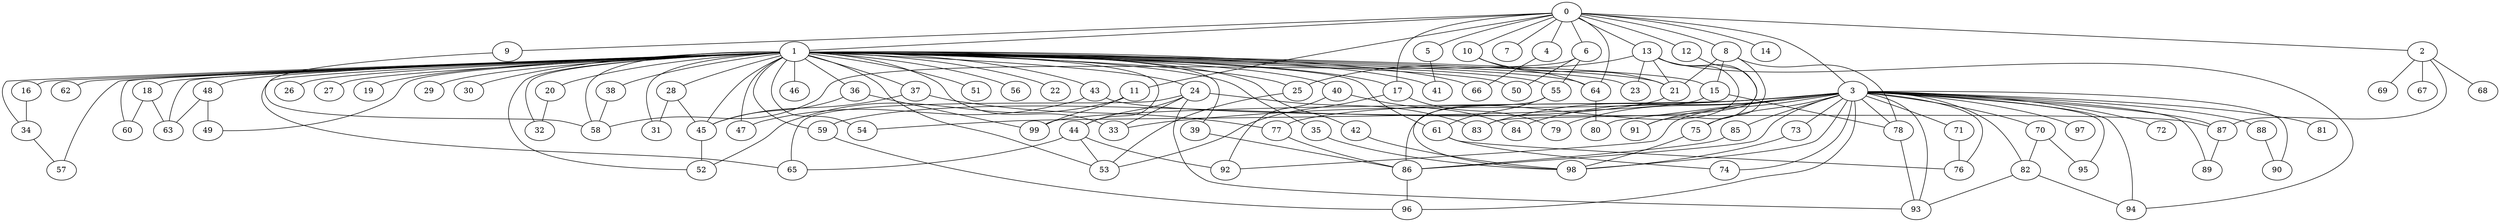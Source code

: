 
graph graphname {
    0 -- 1
0 -- 2
0 -- 3
0 -- 4
0 -- 5
0 -- 6
0 -- 7
0 -- 8
0 -- 9
0 -- 10
0 -- 11
0 -- 12
0 -- 13
0 -- 14
0 -- 64
0 -- 17
1 -- 15
1 -- 16
1 -- 17
1 -- 18
1 -- 19
1 -- 20
1 -- 21
1 -- 22
1 -- 23
1 -- 24
1 -- 25
1 -- 26
1 -- 27
1 -- 28
1 -- 29
1 -- 30
1 -- 31
1 -- 32
1 -- 33
1 -- 34
1 -- 35
1 -- 36
1 -- 37
1 -- 38
1 -- 39
1 -- 40
1 -- 41
1 -- 42
1 -- 43
1 -- 44
1 -- 45
1 -- 46
1 -- 47
1 -- 48
1 -- 49
1 -- 50
1 -- 51
1 -- 52
1 -- 53
1 -- 54
1 -- 55
1 -- 56
1 -- 57
1 -- 58
1 -- 59
1 -- 60
1 -- 61
1 -- 62
1 -- 63
1 -- 64
1 -- 65
1 -- 66
2 -- 67
2 -- 68
2 -- 69
2 -- 87
3 -- 70
3 -- 71
3 -- 72
3 -- 73
3 -- 74
3 -- 75
3 -- 76
3 -- 77
3 -- 78
3 -- 79
3 -- 80
3 -- 81
3 -- 82
3 -- 83
3 -- 84
3 -- 85
3 -- 86
3 -- 87
3 -- 88
3 -- 89
3 -- 90
3 -- 91
3 -- 92
3 -- 93
3 -- 94
3 -- 95
3 -- 96
3 -- 97
3 -- 98
3 -- 99
3 -- 33
4 -- 66
5 -- 41
6 -- 50
6 -- 55
6 -- 58
8 -- 75
8 -- 78
8 -- 15
8 -- 21
9 -- 58
10 -- 21
10 -- 64
11 -- 52
11 -- 99
12 -- 83
13 -- 86
13 -- 21
13 -- 25
13 -- 91
13 -- 94
13 -- 23
15 -- 78
15 -- 54
16 -- 34
17 -- 53
17 -- 79
18 -- 63
18 -- 60
20 -- 32
21 -- 59
24 -- 83
24 -- 93
24 -- 44
24 -- 33
24 -- 65
25 -- 53
28 -- 45
28 -- 31
34 -- 57
35 -- 98
36 -- 45
36 -- 99
37 -- 77
37 -- 45
38 -- 58
39 -- 86
40 -- 84
40 -- 92
42 -- 98
43 -- 47
43 -- 87
44 -- 92
44 -- 53
44 -- 65
45 -- 52
48 -- 63
48 -- 49
55 -- 61
55 -- 98
59 -- 96
61 -- 76
61 -- 74
64 -- 80
70 -- 82
70 -- 95
71 -- 76
73 -- 98
75 -- 98
77 -- 86
78 -- 93
82 -- 94
82 -- 93
85 -- 86
86 -- 96
87 -- 89
88 -- 90

}
